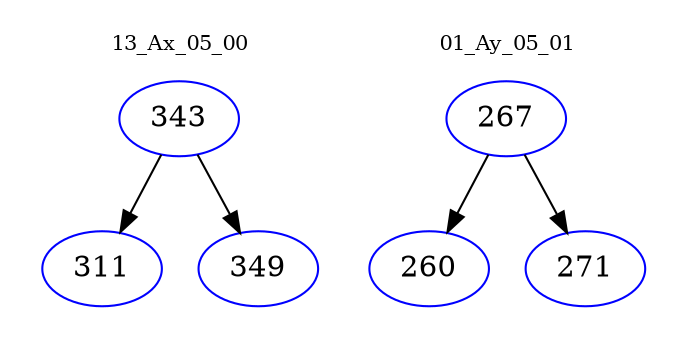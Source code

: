 digraph{
subgraph cluster_0 {
color = white
label = "13_Ax_05_00";
fontsize=10;
T0_343 [label="343", color="blue"]
T0_343 -> T0_311 [color="black"]
T0_311 [label="311", color="blue"]
T0_343 -> T0_349 [color="black"]
T0_349 [label="349", color="blue"]
}
subgraph cluster_1 {
color = white
label = "01_Ay_05_01";
fontsize=10;
T1_267 [label="267", color="blue"]
T1_267 -> T1_260 [color="black"]
T1_260 [label="260", color="blue"]
T1_267 -> T1_271 [color="black"]
T1_271 [label="271", color="blue"]
}
}
